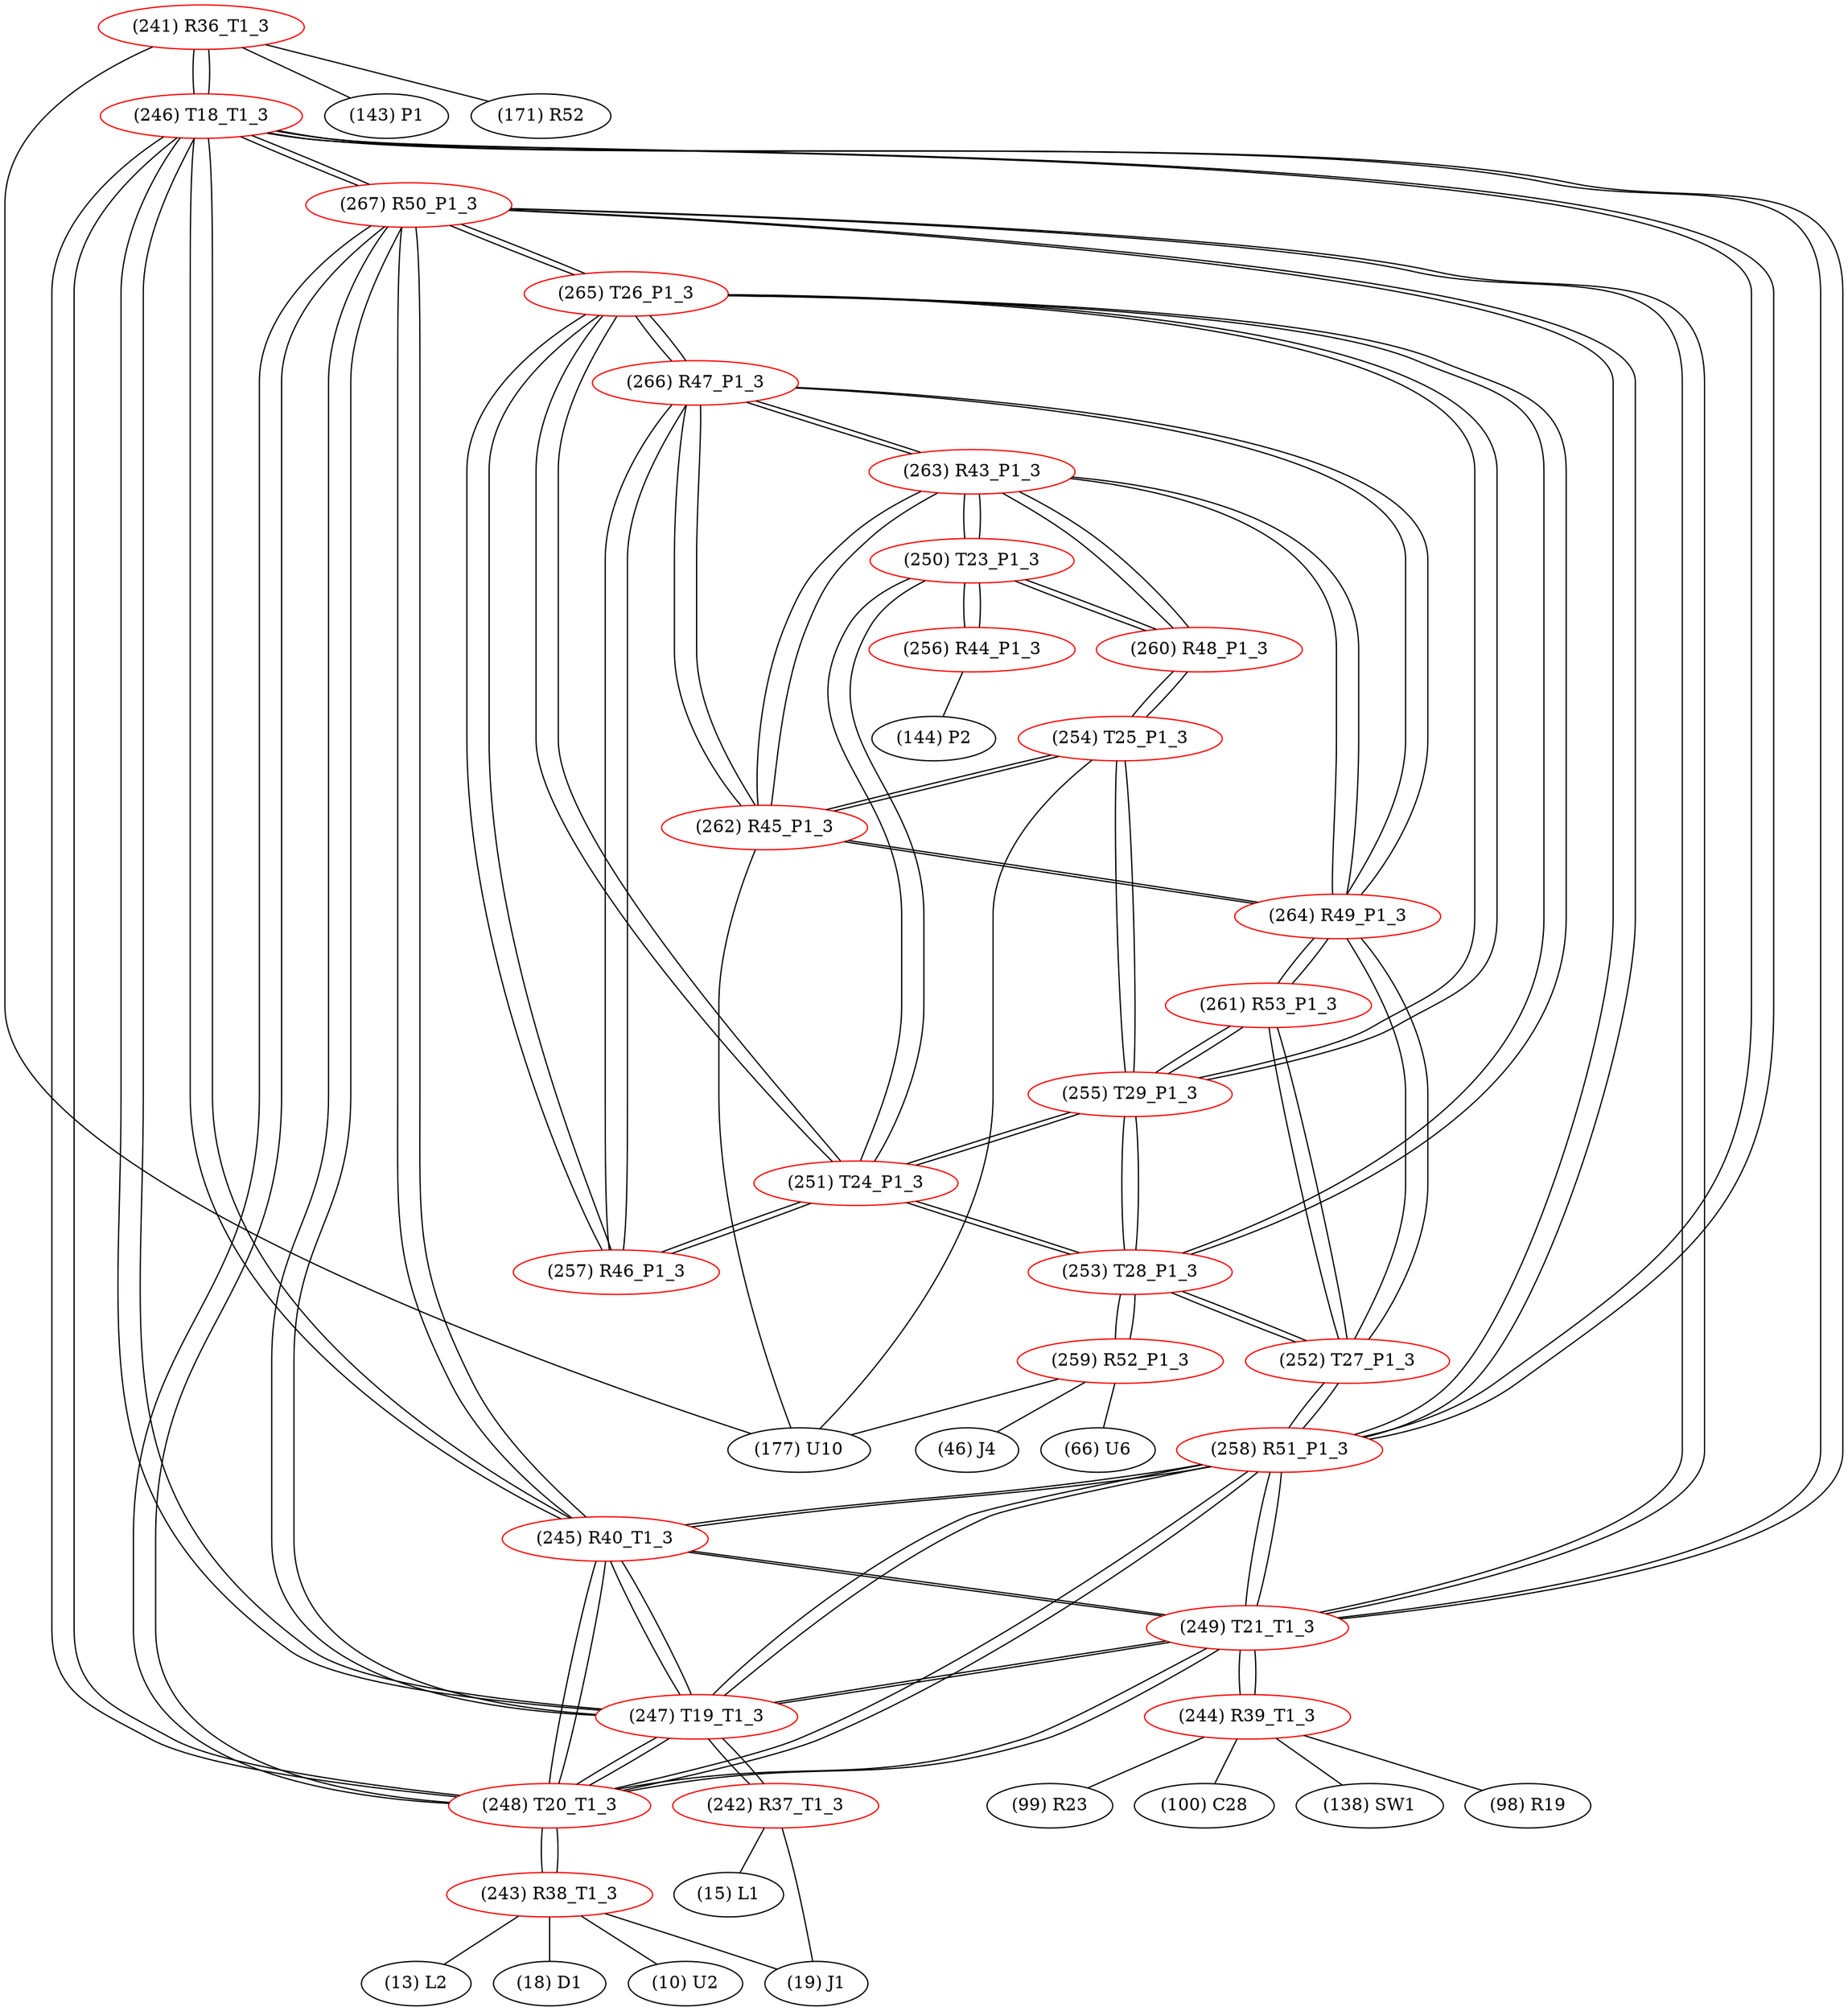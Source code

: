 graph {
	241 [label="(241) R36_T1_3" color=red]
	177 [label="(177) U10"]
	143 [label="(143) P1"]
	171 [label="(171) R52"]
	246 [label="(246) T18_T1_3"]
	242 [label="(242) R37_T1_3" color=red]
	19 [label="(19) J1"]
	15 [label="(15) L1"]
	247 [label="(247) T19_T1_3"]
	243 [label="(243) R38_T1_3" color=red]
	18 [label="(18) D1"]
	19 [label="(19) J1"]
	10 [label="(10) U2"]
	13 [label="(13) L2"]
	248 [label="(248) T20_T1_3"]
	244 [label="(244) R39_T1_3" color=red]
	100 [label="(100) C28"]
	138 [label="(138) SW1"]
	98 [label="(98) R19"]
	99 [label="(99) R23"]
	249 [label="(249) T21_T1_3"]
	245 [label="(245) R40_T1_3" color=red]
	258 [label="(258) R51_P1_3"]
	267 [label="(267) R50_P1_3"]
	246 [label="(246) T18_T1_3"]
	249 [label="(249) T21_T1_3"]
	248 [label="(248) T20_T1_3"]
	247 [label="(247) T19_T1_3"]
	246 [label="(246) T18_T1_3" color=red]
	248 [label="(248) T20_T1_3"]
	247 [label="(247) T19_T1_3"]
	249 [label="(249) T21_T1_3"]
	241 [label="(241) R36_T1_3"]
	258 [label="(258) R51_P1_3"]
	267 [label="(267) R50_P1_3"]
	245 [label="(245) R40_T1_3"]
	247 [label="(247) T19_T1_3" color=red]
	248 [label="(248) T20_T1_3"]
	246 [label="(246) T18_T1_3"]
	249 [label="(249) T21_T1_3"]
	242 [label="(242) R37_T1_3"]
	258 [label="(258) R51_P1_3"]
	267 [label="(267) R50_P1_3"]
	245 [label="(245) R40_T1_3"]
	248 [label="(248) T20_T1_3" color=red]
	247 [label="(247) T19_T1_3"]
	246 [label="(246) T18_T1_3"]
	249 [label="(249) T21_T1_3"]
	243 [label="(243) R38_T1_3"]
	258 [label="(258) R51_P1_3"]
	267 [label="(267) R50_P1_3"]
	245 [label="(245) R40_T1_3"]
	249 [label="(249) T21_T1_3" color=red]
	248 [label="(248) T20_T1_3"]
	247 [label="(247) T19_T1_3"]
	246 [label="(246) T18_T1_3"]
	244 [label="(244) R39_T1_3"]
	258 [label="(258) R51_P1_3"]
	267 [label="(267) R50_P1_3"]
	245 [label="(245) R40_T1_3"]
	250 [label="(250) T23_P1_3" color=red]
	260 [label="(260) R48_P1_3"]
	263 [label="(263) R43_P1_3"]
	251 [label="(251) T24_P1_3"]
	256 [label="(256) R44_P1_3"]
	251 [label="(251) T24_P1_3" color=red]
	265 [label="(265) T26_P1_3"]
	255 [label="(255) T29_P1_3"]
	253 [label="(253) T28_P1_3"]
	257 [label="(257) R46_P1_3"]
	250 [label="(250) T23_P1_3"]
	252 [label="(252) T27_P1_3" color=red]
	258 [label="(258) R51_P1_3"]
	253 [label="(253) T28_P1_3"]
	261 [label="(261) R53_P1_3"]
	264 [label="(264) R49_P1_3"]
	253 [label="(253) T28_P1_3" color=red]
	265 [label="(265) T26_P1_3"]
	251 [label="(251) T24_P1_3"]
	255 [label="(255) T29_P1_3"]
	259 [label="(259) R52_P1_3"]
	252 [label="(252) T27_P1_3"]
	254 [label="(254) T25_P1_3" color=red]
	255 [label="(255) T29_P1_3"]
	260 [label="(260) R48_P1_3"]
	262 [label="(262) R45_P1_3"]
	177 [label="(177) U10"]
	255 [label="(255) T29_P1_3" color=red]
	265 [label="(265) T26_P1_3"]
	251 [label="(251) T24_P1_3"]
	253 [label="(253) T28_P1_3"]
	254 [label="(254) T25_P1_3"]
	261 [label="(261) R53_P1_3"]
	256 [label="(256) R44_P1_3" color=red]
	144 [label="(144) P2"]
	250 [label="(250) T23_P1_3"]
	257 [label="(257) R46_P1_3" color=red]
	265 [label="(265) T26_P1_3"]
	266 [label="(266) R47_P1_3"]
	251 [label="(251) T24_P1_3"]
	258 [label="(258) R51_P1_3" color=red]
	252 [label="(252) T27_P1_3"]
	267 [label="(267) R50_P1_3"]
	246 [label="(246) T18_T1_3"]
	249 [label="(249) T21_T1_3"]
	248 [label="(248) T20_T1_3"]
	247 [label="(247) T19_T1_3"]
	245 [label="(245) R40_T1_3"]
	259 [label="(259) R52_P1_3" color=red]
	177 [label="(177) U10"]
	46 [label="(46) J4"]
	66 [label="(66) U6"]
	253 [label="(253) T28_P1_3"]
	260 [label="(260) R48_P1_3" color=red]
	254 [label="(254) T25_P1_3"]
	250 [label="(250) T23_P1_3"]
	263 [label="(263) R43_P1_3"]
	261 [label="(261) R53_P1_3" color=red]
	255 [label="(255) T29_P1_3"]
	252 [label="(252) T27_P1_3"]
	264 [label="(264) R49_P1_3"]
	262 [label="(262) R45_P1_3" color=red]
	266 [label="(266) R47_P1_3"]
	263 [label="(263) R43_P1_3"]
	264 [label="(264) R49_P1_3"]
	254 [label="(254) T25_P1_3"]
	177 [label="(177) U10"]
	263 [label="(263) R43_P1_3" color=red]
	260 [label="(260) R48_P1_3"]
	250 [label="(250) T23_P1_3"]
	266 [label="(266) R47_P1_3"]
	262 [label="(262) R45_P1_3"]
	264 [label="(264) R49_P1_3"]
	264 [label="(264) R49_P1_3" color=red]
	266 [label="(266) R47_P1_3"]
	262 [label="(262) R45_P1_3"]
	263 [label="(263) R43_P1_3"]
	252 [label="(252) T27_P1_3"]
	261 [label="(261) R53_P1_3"]
	265 [label="(265) T26_P1_3" color=red]
	267 [label="(267) R50_P1_3"]
	251 [label="(251) T24_P1_3"]
	255 [label="(255) T29_P1_3"]
	253 [label="(253) T28_P1_3"]
	257 [label="(257) R46_P1_3"]
	266 [label="(266) R47_P1_3"]
	266 [label="(266) R47_P1_3" color=red]
	262 [label="(262) R45_P1_3"]
	263 [label="(263) R43_P1_3"]
	264 [label="(264) R49_P1_3"]
	265 [label="(265) T26_P1_3"]
	257 [label="(257) R46_P1_3"]
	267 [label="(267) R50_P1_3" color=red]
	265 [label="(265) T26_P1_3"]
	258 [label="(258) R51_P1_3"]
	246 [label="(246) T18_T1_3"]
	249 [label="(249) T21_T1_3"]
	248 [label="(248) T20_T1_3"]
	247 [label="(247) T19_T1_3"]
	245 [label="(245) R40_T1_3"]
	241 -- 177
	241 -- 143
	241 -- 171
	241 -- 246
	242 -- 19
	242 -- 15
	242 -- 247
	243 -- 18
	243 -- 19
	243 -- 10
	243 -- 13
	243 -- 248
	244 -- 100
	244 -- 138
	244 -- 98
	244 -- 99
	244 -- 249
	245 -- 258
	245 -- 267
	245 -- 246
	245 -- 249
	245 -- 248
	245 -- 247
	246 -- 248
	246 -- 247
	246 -- 249
	246 -- 241
	246 -- 258
	246 -- 267
	246 -- 245
	247 -- 248
	247 -- 246
	247 -- 249
	247 -- 242
	247 -- 258
	247 -- 267
	247 -- 245
	248 -- 247
	248 -- 246
	248 -- 249
	248 -- 243
	248 -- 258
	248 -- 267
	248 -- 245
	249 -- 248
	249 -- 247
	249 -- 246
	249 -- 244
	249 -- 258
	249 -- 267
	249 -- 245
	250 -- 260
	250 -- 263
	250 -- 251
	250 -- 256
	251 -- 265
	251 -- 255
	251 -- 253
	251 -- 257
	251 -- 250
	252 -- 258
	252 -- 253
	252 -- 261
	252 -- 264
	253 -- 265
	253 -- 251
	253 -- 255
	253 -- 259
	253 -- 252
	254 -- 255
	254 -- 260
	254 -- 262
	254 -- 177
	255 -- 265
	255 -- 251
	255 -- 253
	255 -- 254
	255 -- 261
	256 -- 144
	256 -- 250
	257 -- 265
	257 -- 266
	257 -- 251
	258 -- 252
	258 -- 267
	258 -- 246
	258 -- 249
	258 -- 248
	258 -- 247
	258 -- 245
	259 -- 177
	259 -- 46
	259 -- 66
	259 -- 253
	260 -- 254
	260 -- 250
	260 -- 263
	261 -- 255
	261 -- 252
	261 -- 264
	262 -- 266
	262 -- 263
	262 -- 264
	262 -- 254
	262 -- 177
	263 -- 260
	263 -- 250
	263 -- 266
	263 -- 262
	263 -- 264
	264 -- 266
	264 -- 262
	264 -- 263
	264 -- 252
	264 -- 261
	265 -- 267
	265 -- 251
	265 -- 255
	265 -- 253
	265 -- 257
	265 -- 266
	266 -- 262
	266 -- 263
	266 -- 264
	266 -- 265
	266 -- 257
	267 -- 265
	267 -- 258
	267 -- 246
	267 -- 249
	267 -- 248
	267 -- 247
	267 -- 245
}